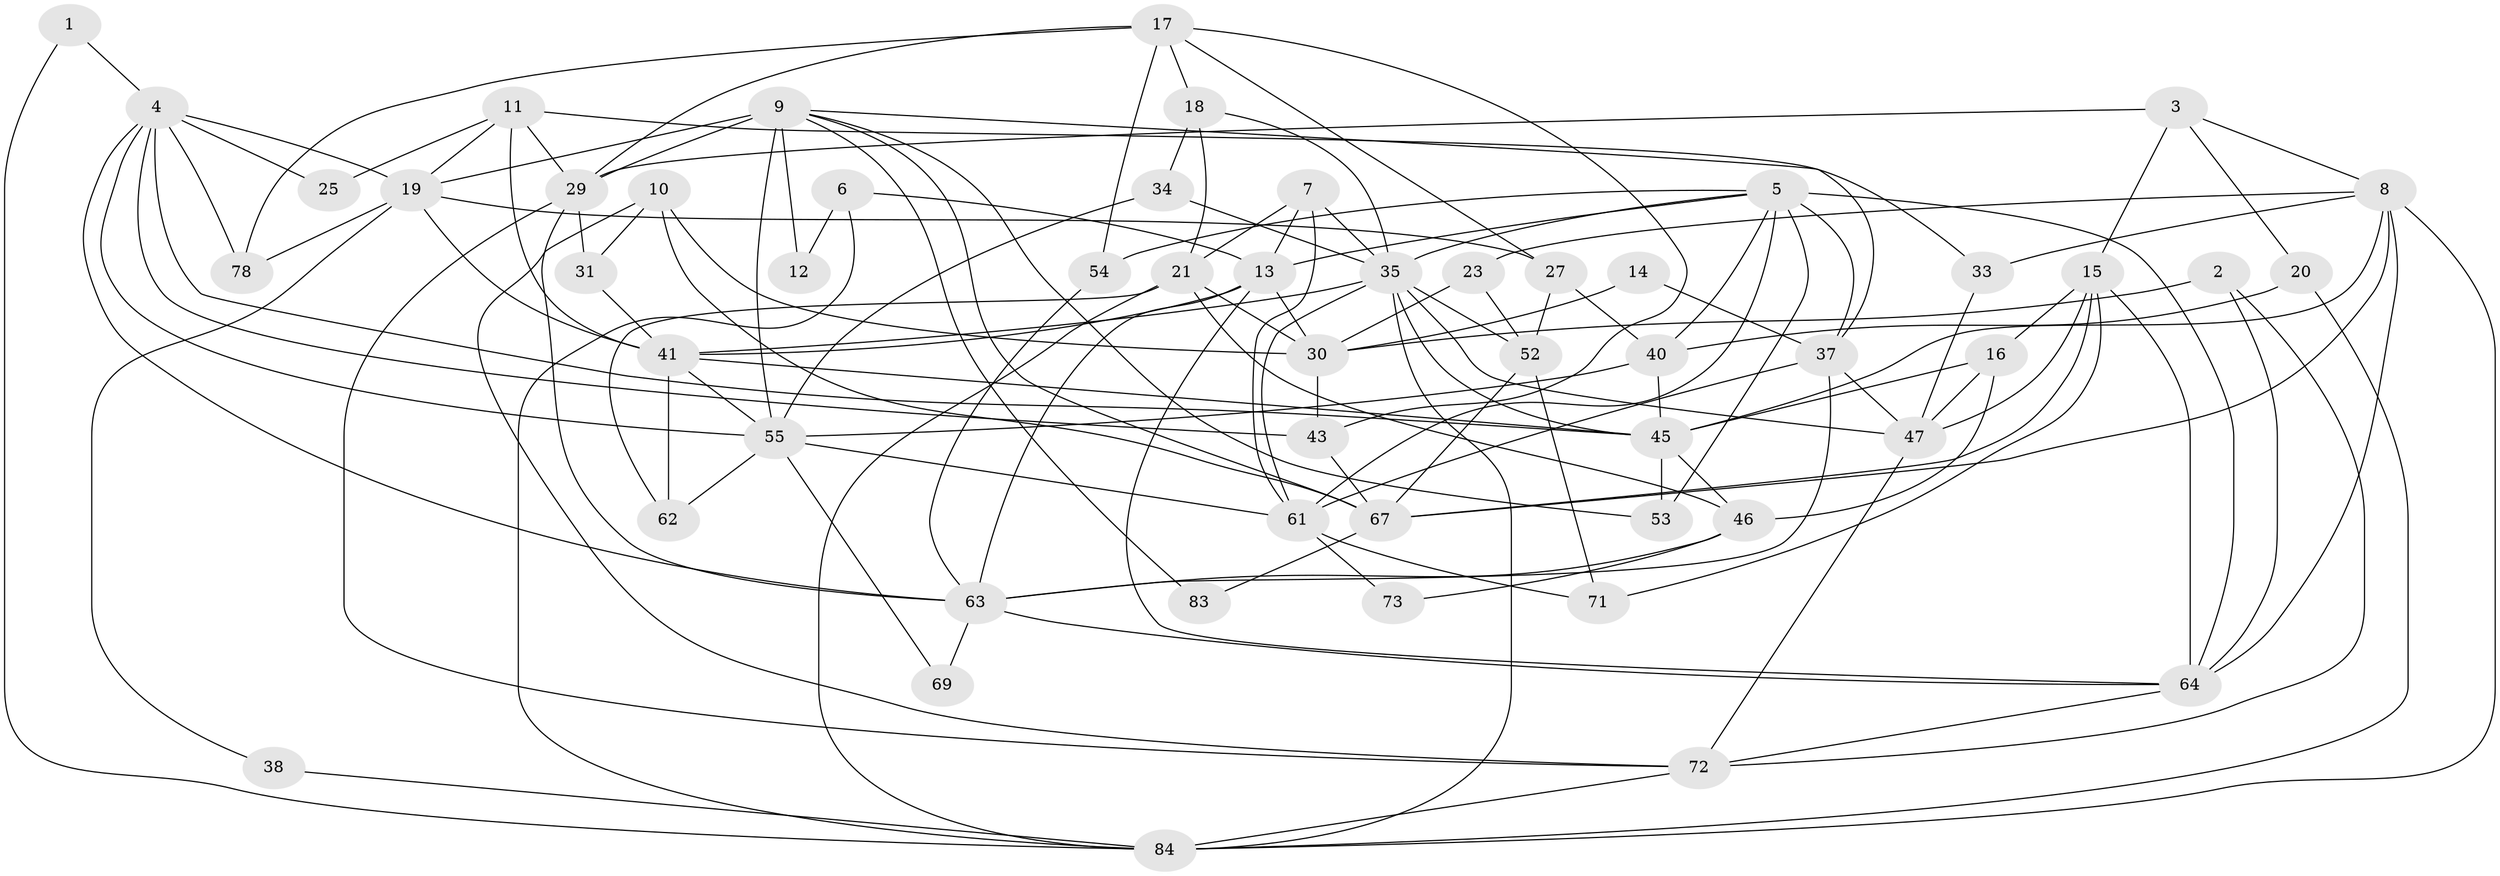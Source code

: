 // original degree distribution, {2: 0.12790697674418605, 3: 0.3023255813953488, 5: 0.19767441860465115, 4: 0.22093023255813954, 6: 0.10465116279069768, 7: 0.03488372093023256, 8: 0.011627906976744186}
// Generated by graph-tools (version 1.1) at 2025/41/03/06/25 10:41:55]
// undirected, 54 vertices, 133 edges
graph export_dot {
graph [start="1"]
  node [color=gray90,style=filled];
  1;
  2 [super="+26"];
  3 [super="+36"];
  4 [super="+24"];
  5 [super="+76"];
  6;
  7;
  8 [super="+42"];
  9 [super="+70"];
  10;
  11 [super="+58"];
  12;
  13 [super="+68"];
  14;
  15 [super="+60"];
  16 [super="+28"];
  17 [super="+48"];
  18 [super="+77"];
  19 [super="+32"];
  20 [super="+22"];
  21 [super="+50"];
  23;
  25;
  27;
  29 [super="+39"];
  30 [super="+59"];
  31;
  33;
  34;
  35 [super="+49"];
  37 [super="+65"];
  38;
  40 [super="+74"];
  41 [super="+44"];
  43 [super="+82"];
  45 [super="+51"];
  46 [super="+56"];
  47 [super="+86"];
  52;
  53;
  54;
  55 [super="+57"];
  61 [super="+75"];
  62;
  63 [super="+66"];
  64 [super="+81"];
  67 [super="+80"];
  69;
  71;
  72 [super="+79"];
  73;
  78;
  83;
  84 [super="+85"];
  1 -- 84;
  1 -- 4;
  2 -- 72;
  2 -- 64;
  2 -- 30;
  3 -- 29;
  3 -- 8;
  3 -- 20;
  3 -- 15;
  4 -- 78;
  4 -- 63;
  4 -- 19;
  4 -- 55;
  4 -- 25;
  4 -- 43;
  4 -- 45;
  5 -- 37;
  5 -- 61;
  5 -- 64;
  5 -- 35;
  5 -- 53;
  5 -- 54;
  5 -- 13;
  5 -- 40;
  6 -- 12;
  6 -- 84;
  6 -- 13;
  7 -- 13;
  7 -- 61;
  7 -- 35;
  7 -- 21;
  8 -- 33;
  8 -- 67 [weight=2];
  8 -- 84;
  8 -- 23;
  8 -- 45;
  8 -- 64;
  9 -- 53;
  9 -- 12 [weight=2];
  9 -- 29;
  9 -- 83;
  9 -- 67;
  9 -- 19;
  9 -- 37;
  9 -- 55;
  10 -- 67;
  10 -- 31;
  10 -- 30;
  10 -- 72;
  11 -- 19;
  11 -- 29;
  11 -- 25;
  11 -- 41;
  11 -- 33;
  13 -- 41;
  13 -- 64;
  13 -- 30 [weight=2];
  13 -- 63;
  14 -- 30;
  14 -- 37;
  15 -- 47;
  15 -- 67;
  15 -- 16;
  15 -- 64;
  15 -- 71;
  16 -- 47;
  16 -- 45;
  16 -- 46;
  17 -- 27;
  17 -- 29;
  17 -- 78;
  17 -- 18;
  17 -- 54;
  17 -- 43;
  18 -- 35;
  18 -- 34;
  18 -- 21;
  19 -- 38;
  19 -- 27;
  19 -- 78;
  19 -- 41;
  20 -- 84;
  20 -- 40;
  21 -- 84;
  21 -- 30;
  21 -- 62;
  21 -- 46;
  23 -- 52;
  23 -- 30;
  27 -- 40;
  27 -- 52;
  29 -- 72;
  29 -- 63;
  29 -- 31;
  30 -- 43;
  31 -- 41;
  33 -- 47;
  34 -- 35;
  34 -- 55;
  35 -- 45;
  35 -- 84;
  35 -- 52;
  35 -- 41;
  35 -- 47;
  35 -- 61;
  37 -- 47;
  37 -- 63;
  37 -- 61;
  38 -- 84;
  40 -- 55 [weight=2];
  40 -- 45;
  41 -- 55;
  41 -- 45 [weight=2];
  41 -- 62;
  43 -- 67;
  45 -- 53;
  45 -- 46;
  46 -- 73;
  46 -- 63;
  47 -- 72;
  52 -- 71;
  52 -- 67;
  54 -- 63;
  55 -- 69;
  55 -- 62;
  55 -- 61;
  61 -- 71;
  61 -- 73;
  63 -- 69;
  63 -- 64;
  64 -- 72;
  67 -- 83;
  72 -- 84;
}
